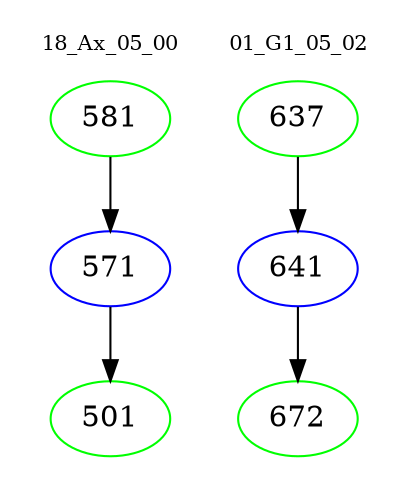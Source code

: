 digraph{
subgraph cluster_0 {
color = white
label = "18_Ax_05_00";
fontsize=10;
T0_581 [label="581", color="green"]
T0_581 -> T0_571 [color="black"]
T0_571 [label="571", color="blue"]
T0_571 -> T0_501 [color="black"]
T0_501 [label="501", color="green"]
}
subgraph cluster_1 {
color = white
label = "01_G1_05_02";
fontsize=10;
T1_637 [label="637", color="green"]
T1_637 -> T1_641 [color="black"]
T1_641 [label="641", color="blue"]
T1_641 -> T1_672 [color="black"]
T1_672 [label="672", color="green"]
}
}
